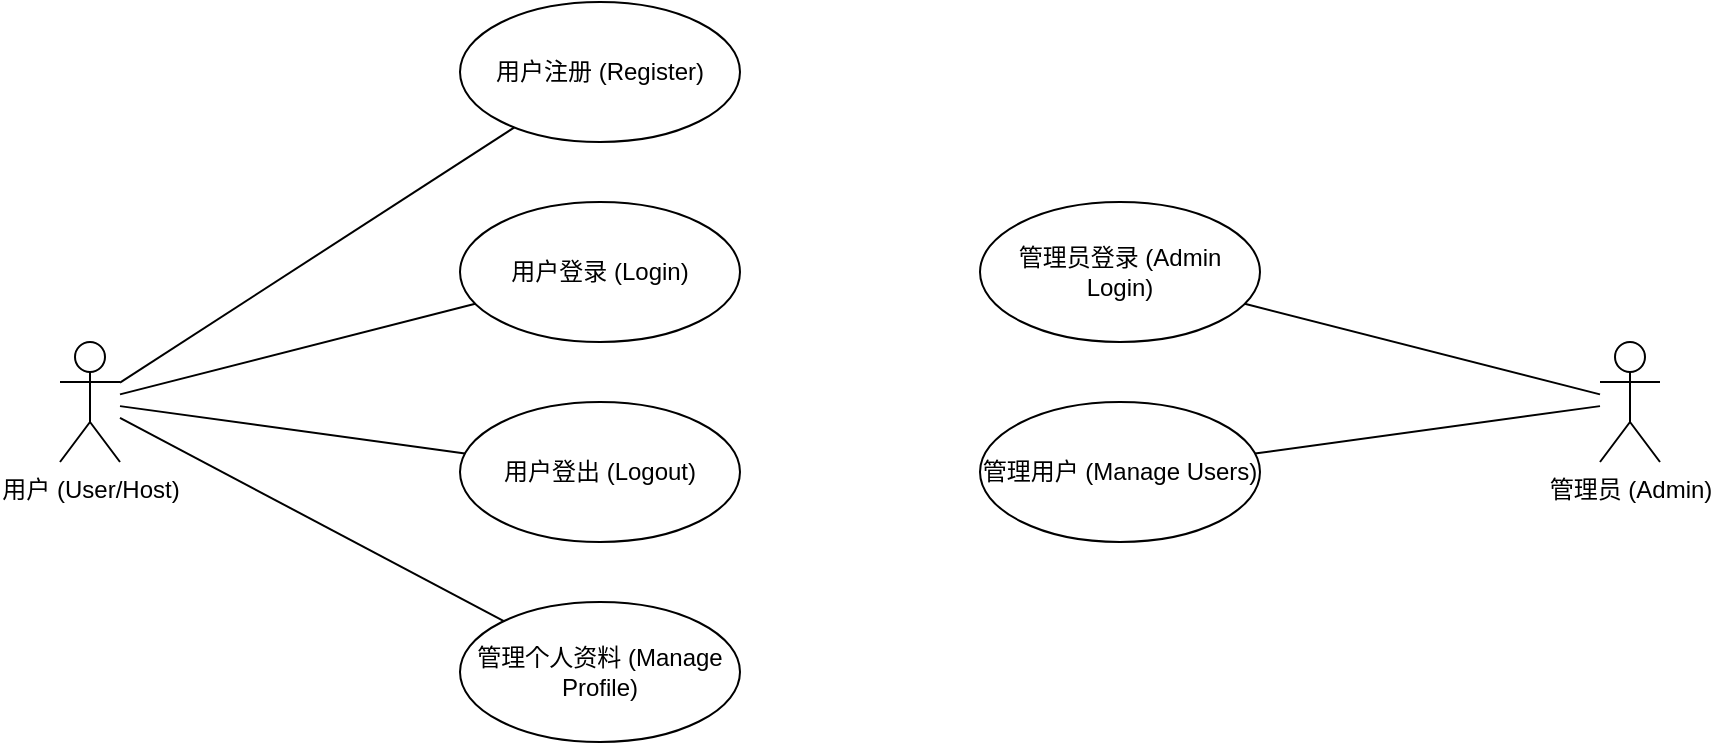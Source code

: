 <mxfile version="26.2.14">
  <diagram id="user_management_use_case" name="用户管理用例图">
    <mxGraphModel dx="1042" dy="527" grid="1" gridSize="10" guides="1" tooltips="1" connect="1" arrows="1" fold="1" page="1" pageScale="1" pageWidth="1169" pageHeight="827" math="0" shadow="0">
      <root>
        <mxCell id="0" />
        <mxCell id="1" parent="0" />
        <mxCell id="actor-user" value="用户 (User/Host)" style="shape=umlActor;verticalLabelPosition=bottom;verticalAlign=top;html=1;outlineConnect=0;labelBackgroundColor=none;" parent="1" vertex="1">
          <mxGeometry x="100" y="250" width="30" height="60" as="geometry" />
        </mxCell>
        <mxCell id="actor-admin" value="管理员 (Admin)" style="shape=umlActor;verticalLabelPosition=bottom;verticalAlign=top;html=1;outlineConnect=0;labelBackgroundColor=none;" parent="1" vertex="1">
          <mxGeometry x="870" y="250" width="30" height="60" as="geometry" />
        </mxCell>
        <mxCell id="uc-register" value="用户注册 (Register)" style="ellipse;whiteSpace=wrap;html=1;labelBackgroundColor=none;" parent="1" vertex="1">
          <mxGeometry x="300" y="80" width="140" height="70" as="geometry" />
        </mxCell>
        <mxCell id="uc-login" value="用户登录 (Login)" style="ellipse;whiteSpace=wrap;html=1;labelBackgroundColor=none;" parent="1" vertex="1">
          <mxGeometry x="300" y="180" width="140" height="70" as="geometry" />
        </mxCell>
        <mxCell id="uc-logout" value="用户登出 (Logout)" style="ellipse;whiteSpace=wrap;html=1;labelBackgroundColor=none;" parent="1" vertex="1">
          <mxGeometry x="300" y="280" width="140" height="70" as="geometry" />
        </mxCell>
        <mxCell id="uc-manage-profile" value="管理个人资料 (Manage Profile)" style="ellipse;whiteSpace=wrap;html=1;labelBackgroundColor=none;" parent="1" vertex="1">
          <mxGeometry x="300" y="380" width="140" height="70" as="geometry" />
        </mxCell>
        <mxCell id="uc-admin-login" value="管理员登录 (Admin Login)" style="ellipse;whiteSpace=wrap;html=1;labelBackgroundColor=none;" parent="1" vertex="1">
          <mxGeometry x="560" y="180" width="140" height="70" as="geometry" />
        </mxCell>
        <mxCell id="uc-manage-users" value="管理用户 (Manage Users)" style="ellipse;whiteSpace=wrap;html=1;labelBackgroundColor=none;" parent="1" vertex="1">
          <mxGeometry x="560" y="280" width="140" height="70" as="geometry" />
        </mxCell>
        <mxCell id="assoc-user-register" value="" style="endArrow=none;html=1;rounded=0;labelBackgroundColor=none;fontColor=default;" parent="1" source="actor-user" target="uc-register" edge="1">
          <mxGeometry width="50" height="50" relative="1" as="geometry">
            <mxPoint x="200" y="280" as="sourcePoint" />
            <mxPoint x="280" y="115" as="targetPoint" />
          </mxGeometry>
        </mxCell>
        <mxCell id="assoc-user-login" value="" style="endArrow=none;html=1;rounded=0;labelBackgroundColor=none;fontColor=default;" parent="1" source="actor-user" target="uc-login" edge="1">
          <mxGeometry width="50" height="50" relative="1" as="geometry">
            <mxPoint x="200" y="280" as="sourcePoint" />
            <mxPoint x="280" y="215" as="targetPoint" />
          </mxGeometry>
        </mxCell>
        <mxCell id="assoc-user-logout" value="" style="endArrow=none;html=1;rounded=0;labelBackgroundColor=none;fontColor=default;" parent="1" source="actor-user" target="uc-logout" edge="1">
          <mxGeometry width="50" height="50" relative="1" as="geometry">
            <mxPoint x="210" y="300" as="sourcePoint" />
            <mxPoint x="290" y="315" as="targetPoint" />
          </mxGeometry>
        </mxCell>
        <mxCell id="assoc-user-manage-profile" value="" style="endArrow=none;html=1;rounded=0;labelBackgroundColor=none;fontColor=default;" parent="1" source="actor-user" target="uc-manage-profile" edge="1">
          <mxGeometry width="50" height="50" relative="1" as="geometry">
            <mxPoint x="200" y="300" as="sourcePoint" />
            <mxPoint x="280" y="415" as="targetPoint" />
          </mxGeometry>
        </mxCell>
        <mxCell id="assoc-admin-login" value="" style="endArrow=none;html=1;rounded=0;labelBackgroundColor=none;fontColor=default;" parent="1" source="actor-admin" target="uc-admin-login" edge="1">
          <mxGeometry width="50" height="50" relative="1" as="geometry">
            <mxPoint x="800" y="280" as="sourcePoint" />
            <mxPoint x="720" y="215" as="targetPoint" />
          </mxGeometry>
        </mxCell>
        <mxCell id="assoc-admin-manage-users" value="" style="endArrow=none;html=1;rounded=0;labelBackgroundColor=none;fontColor=default;" parent="1" source="actor-admin" target="uc-manage-users" edge="1">
          <mxGeometry width="50" height="50" relative="1" as="geometry">
            <mxPoint x="800" y="300" as="sourcePoint" />
            <mxPoint x="720" y="315" as="targetPoint" />
          </mxGeometry>
        </mxCell>
      </root>
    </mxGraphModel>
  </diagram>
</mxfile>
